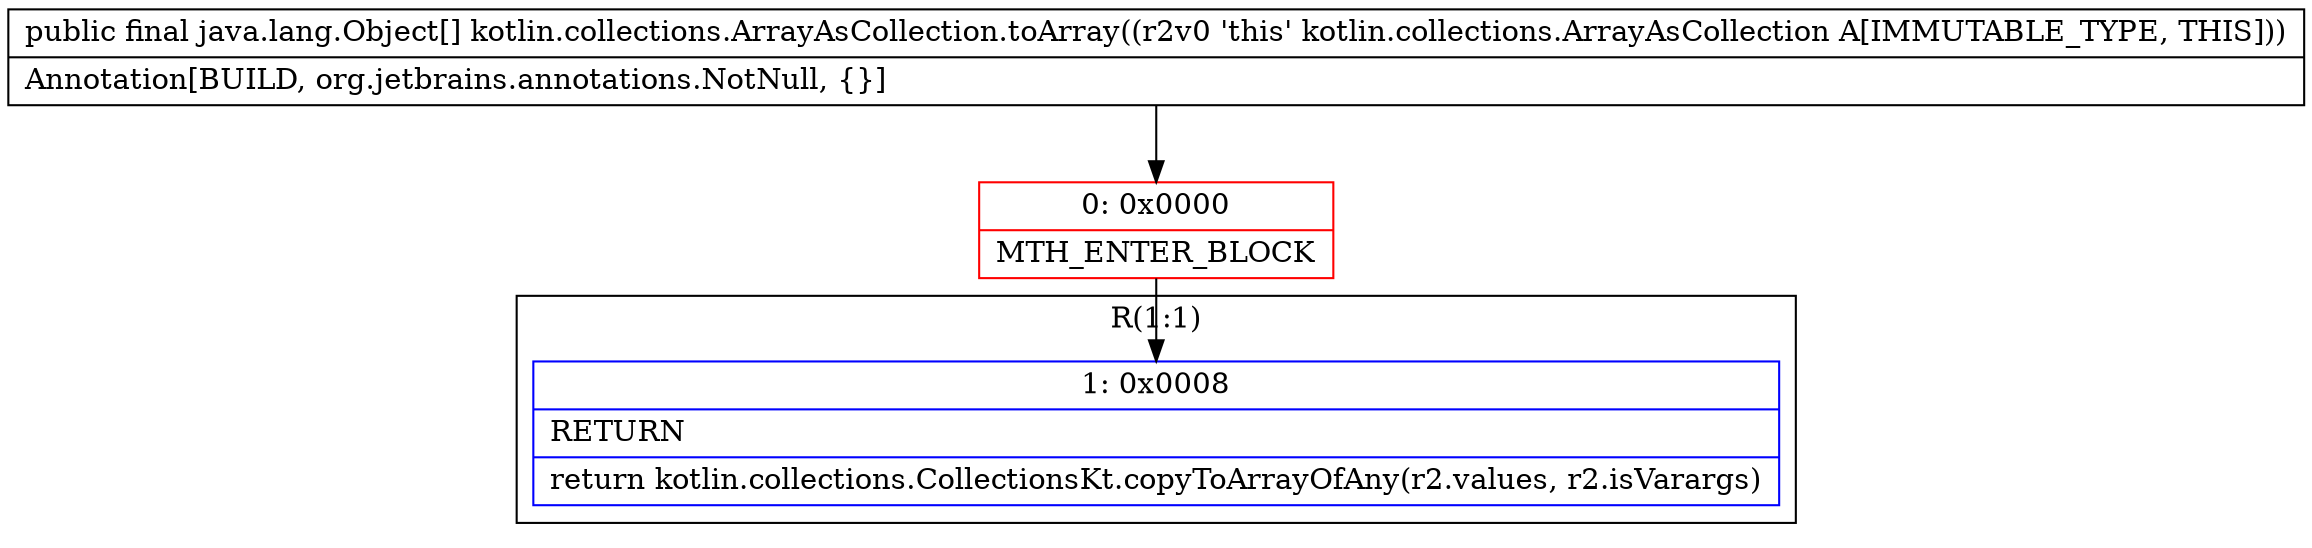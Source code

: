 digraph "CFG forkotlin.collections.ArrayAsCollection.toArray()[Ljava\/lang\/Object;" {
subgraph cluster_Region_45723833 {
label = "R(1:1)";
node [shape=record,color=blue];
Node_1 [shape=record,label="{1\:\ 0x0008|RETURN\l|return kotlin.collections.CollectionsKt.copyToArrayOfAny(r2.values, r2.isVarargs)\l}"];
}
Node_0 [shape=record,color=red,label="{0\:\ 0x0000|MTH_ENTER_BLOCK\l}"];
MethodNode[shape=record,label="{public final java.lang.Object[] kotlin.collections.ArrayAsCollection.toArray((r2v0 'this' kotlin.collections.ArrayAsCollection A[IMMUTABLE_TYPE, THIS]))  | Annotation[BUILD, org.jetbrains.annotations.NotNull, \{\}]\l}"];
MethodNode -> Node_0;
Node_0 -> Node_1;
}

